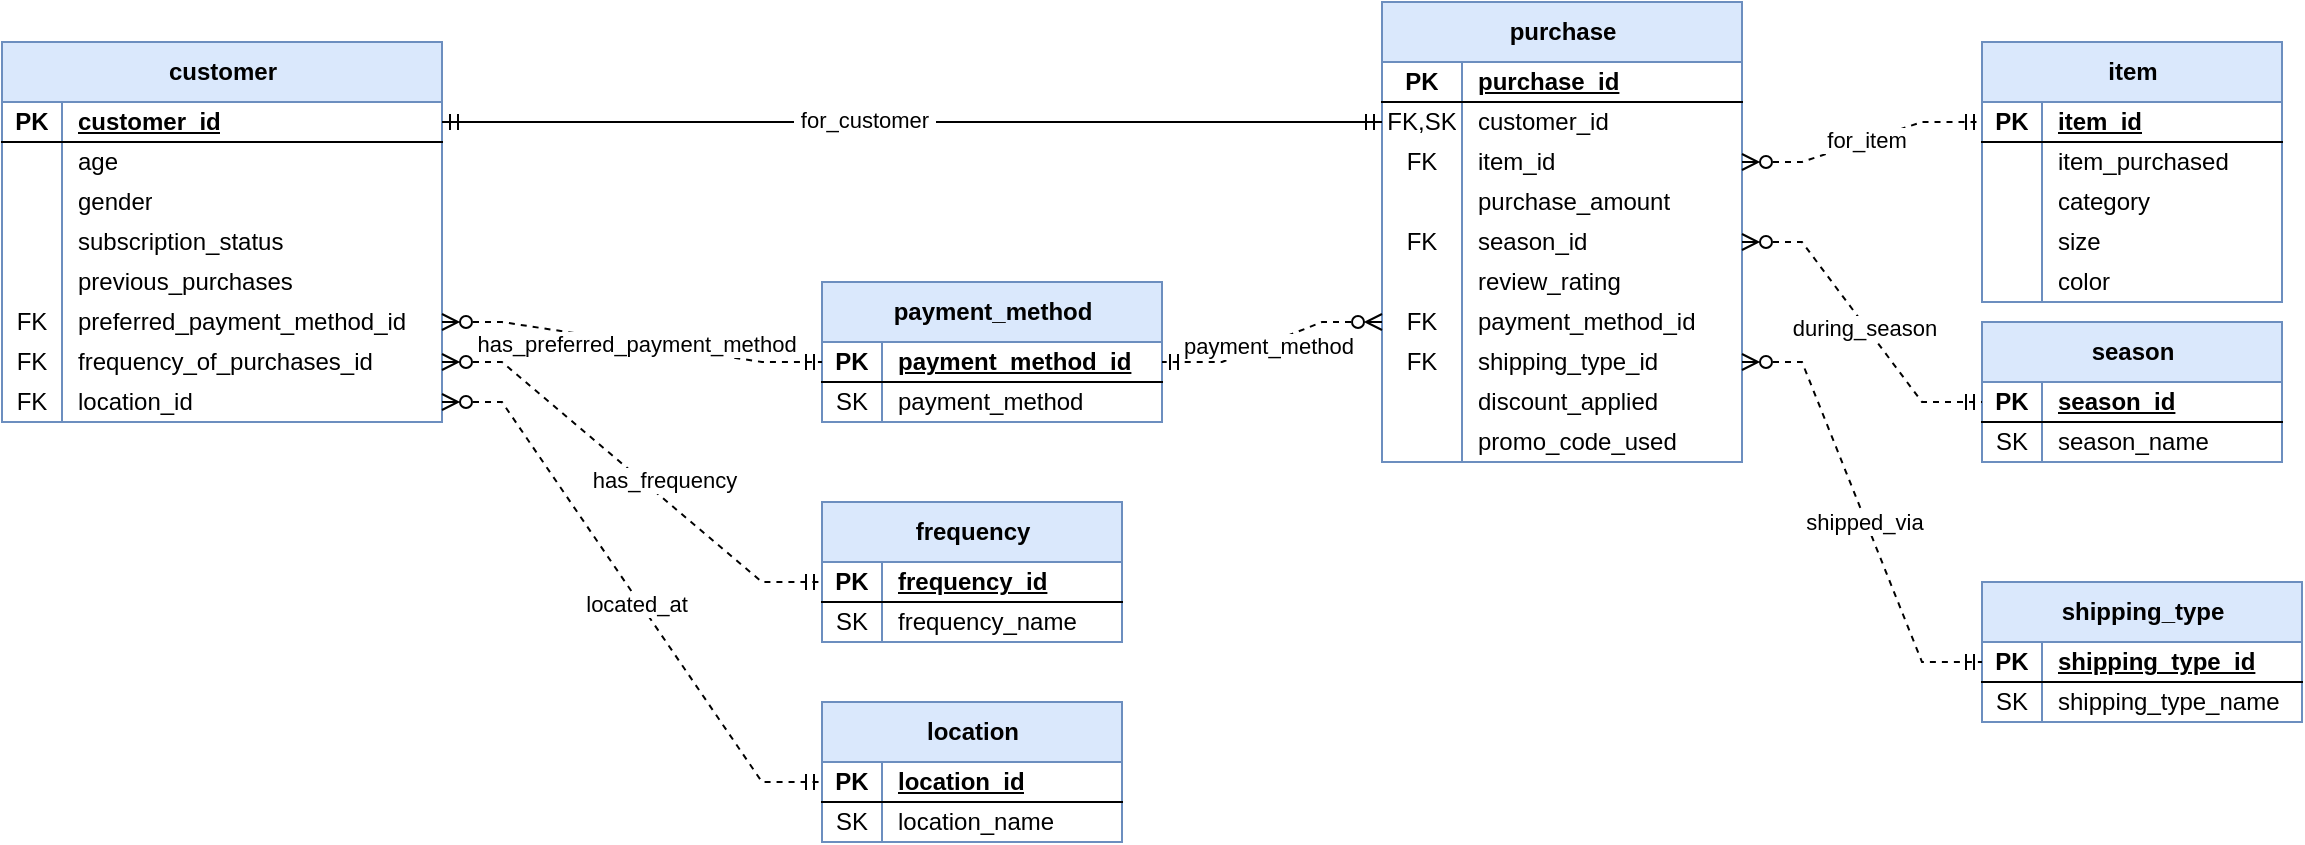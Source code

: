 <mxfile version="26.0.15">
  <diagram name="Page-1" id="XzS-SqejcBmhr-5dS1Rs">
    <mxGraphModel dx="1876" dy="649" grid="1" gridSize="10" guides="1" tooltips="1" connect="1" arrows="1" fold="1" page="1" pageScale="1" pageWidth="850" pageHeight="1100" math="0" shadow="0">
      <root>
        <mxCell id="0" />
        <mxCell id="1" parent="0" />
        <mxCell id="pbfAJSDoTi42zDe_5o8m-1" value="customer" style="shape=table;startSize=30;container=1;collapsible=1;childLayout=tableLayout;fixedRows=1;rowLines=0;fontStyle=1;align=center;resizeLast=1;html=1;fillColor=#dae8fc;strokeColor=#6c8ebf;" vertex="1" parent="1">
          <mxGeometry x="-90" y="60" width="220" height="190" as="geometry" />
        </mxCell>
        <mxCell id="pbfAJSDoTi42zDe_5o8m-2" value="" style="shape=tableRow;horizontal=0;startSize=0;swimlaneHead=0;swimlaneBody=0;fillColor=none;collapsible=0;dropTarget=0;points=[[0,0.5],[1,0.5]];portConstraint=eastwest;top=0;left=0;right=0;bottom=1;" vertex="1" parent="pbfAJSDoTi42zDe_5o8m-1">
          <mxGeometry y="30" width="220" height="20" as="geometry" />
        </mxCell>
        <mxCell id="pbfAJSDoTi42zDe_5o8m-3" value="PK" style="shape=partialRectangle;connectable=0;fillColor=none;top=0;left=0;bottom=0;right=0;fontStyle=1;overflow=hidden;whiteSpace=wrap;html=1;" vertex="1" parent="pbfAJSDoTi42zDe_5o8m-2">
          <mxGeometry width="30" height="20" as="geometry">
            <mxRectangle width="30" height="20" as="alternateBounds" />
          </mxGeometry>
        </mxCell>
        <mxCell id="pbfAJSDoTi42zDe_5o8m-4" value="customer_id" style="shape=partialRectangle;connectable=0;fillColor=none;top=0;left=0;bottom=0;right=0;align=left;spacingLeft=6;fontStyle=5;overflow=hidden;whiteSpace=wrap;html=1;" vertex="1" parent="pbfAJSDoTi42zDe_5o8m-2">
          <mxGeometry x="30" width="190" height="20" as="geometry">
            <mxRectangle width="190" height="20" as="alternateBounds" />
          </mxGeometry>
        </mxCell>
        <mxCell id="pbfAJSDoTi42zDe_5o8m-5" value="" style="shape=tableRow;horizontal=0;startSize=0;swimlaneHead=0;swimlaneBody=0;fillColor=none;collapsible=0;dropTarget=0;points=[[0,0.5],[1,0.5]];portConstraint=eastwest;top=0;left=0;right=0;bottom=0;" vertex="1" parent="pbfAJSDoTi42zDe_5o8m-1">
          <mxGeometry y="50" width="220" height="20" as="geometry" />
        </mxCell>
        <mxCell id="pbfAJSDoTi42zDe_5o8m-6" value="" style="shape=partialRectangle;connectable=0;fillColor=none;top=0;left=0;bottom=0;right=0;editable=1;overflow=hidden;whiteSpace=wrap;html=1;" vertex="1" parent="pbfAJSDoTi42zDe_5o8m-5">
          <mxGeometry width="30" height="20" as="geometry">
            <mxRectangle width="30" height="20" as="alternateBounds" />
          </mxGeometry>
        </mxCell>
        <mxCell id="pbfAJSDoTi42zDe_5o8m-7" value="age" style="shape=partialRectangle;connectable=0;fillColor=none;top=0;left=0;bottom=0;right=0;align=left;spacingLeft=6;overflow=hidden;whiteSpace=wrap;html=1;" vertex="1" parent="pbfAJSDoTi42zDe_5o8m-5">
          <mxGeometry x="30" width="190" height="20" as="geometry">
            <mxRectangle width="190" height="20" as="alternateBounds" />
          </mxGeometry>
        </mxCell>
        <mxCell id="pbfAJSDoTi42zDe_5o8m-8" value="" style="shape=tableRow;horizontal=0;startSize=0;swimlaneHead=0;swimlaneBody=0;fillColor=none;collapsible=0;dropTarget=0;points=[[0,0.5],[1,0.5]];portConstraint=eastwest;top=0;left=0;right=0;bottom=0;" vertex="1" parent="pbfAJSDoTi42zDe_5o8m-1">
          <mxGeometry y="70" width="220" height="20" as="geometry" />
        </mxCell>
        <mxCell id="pbfAJSDoTi42zDe_5o8m-9" value="" style="shape=partialRectangle;connectable=0;fillColor=none;top=0;left=0;bottom=0;right=0;editable=1;overflow=hidden;whiteSpace=wrap;html=1;" vertex="1" parent="pbfAJSDoTi42zDe_5o8m-8">
          <mxGeometry width="30" height="20" as="geometry">
            <mxRectangle width="30" height="20" as="alternateBounds" />
          </mxGeometry>
        </mxCell>
        <mxCell id="pbfAJSDoTi42zDe_5o8m-10" value="gender" style="shape=partialRectangle;connectable=0;fillColor=none;top=0;left=0;bottom=0;right=0;align=left;spacingLeft=6;overflow=hidden;whiteSpace=wrap;html=1;" vertex="1" parent="pbfAJSDoTi42zDe_5o8m-8">
          <mxGeometry x="30" width="190" height="20" as="geometry">
            <mxRectangle width="190" height="20" as="alternateBounds" />
          </mxGeometry>
        </mxCell>
        <mxCell id="pbfAJSDoTi42zDe_5o8m-11" value="" style="shape=tableRow;horizontal=0;startSize=0;swimlaneHead=0;swimlaneBody=0;fillColor=none;collapsible=0;dropTarget=0;points=[[0,0.5],[1,0.5]];portConstraint=eastwest;top=0;left=0;right=0;bottom=0;" vertex="1" parent="pbfAJSDoTi42zDe_5o8m-1">
          <mxGeometry y="90" width="220" height="20" as="geometry" />
        </mxCell>
        <mxCell id="pbfAJSDoTi42zDe_5o8m-12" value="" style="shape=partialRectangle;connectable=0;fillColor=none;top=0;left=0;bottom=0;right=0;editable=1;overflow=hidden;whiteSpace=wrap;html=1;" vertex="1" parent="pbfAJSDoTi42zDe_5o8m-11">
          <mxGeometry width="30" height="20" as="geometry">
            <mxRectangle width="30" height="20" as="alternateBounds" />
          </mxGeometry>
        </mxCell>
        <mxCell id="pbfAJSDoTi42zDe_5o8m-13" value="subscription_status" style="shape=partialRectangle;connectable=0;fillColor=none;top=0;left=0;bottom=0;right=0;align=left;spacingLeft=6;overflow=hidden;whiteSpace=wrap;html=1;" vertex="1" parent="pbfAJSDoTi42zDe_5o8m-11">
          <mxGeometry x="30" width="190" height="20" as="geometry">
            <mxRectangle width="190" height="20" as="alternateBounds" />
          </mxGeometry>
        </mxCell>
        <mxCell id="pbfAJSDoTi42zDe_5o8m-23" style="shape=tableRow;horizontal=0;startSize=0;swimlaneHead=0;swimlaneBody=0;fillColor=none;collapsible=0;dropTarget=0;points=[[0,0.5],[1,0.5]];portConstraint=eastwest;top=0;left=0;right=0;bottom=0;" vertex="1" parent="pbfAJSDoTi42zDe_5o8m-1">
          <mxGeometry y="110" width="220" height="20" as="geometry" />
        </mxCell>
        <mxCell id="pbfAJSDoTi42zDe_5o8m-24" style="shape=partialRectangle;connectable=0;fillColor=none;top=0;left=0;bottom=0;right=0;editable=1;overflow=hidden;whiteSpace=wrap;html=1;" vertex="1" parent="pbfAJSDoTi42zDe_5o8m-23">
          <mxGeometry width="30" height="20" as="geometry">
            <mxRectangle width="30" height="20" as="alternateBounds" />
          </mxGeometry>
        </mxCell>
        <mxCell id="pbfAJSDoTi42zDe_5o8m-25" value="previous_purchases" style="shape=partialRectangle;connectable=0;fillColor=none;top=0;left=0;bottom=0;right=0;align=left;spacingLeft=6;overflow=hidden;whiteSpace=wrap;html=1;" vertex="1" parent="pbfAJSDoTi42zDe_5o8m-23">
          <mxGeometry x="30" width="190" height="20" as="geometry">
            <mxRectangle width="190" height="20" as="alternateBounds" />
          </mxGeometry>
        </mxCell>
        <mxCell id="pbfAJSDoTi42zDe_5o8m-20" style="shape=tableRow;horizontal=0;startSize=0;swimlaneHead=0;swimlaneBody=0;fillColor=none;collapsible=0;dropTarget=0;points=[[0,0.5],[1,0.5]];portConstraint=eastwest;top=0;left=0;right=0;bottom=0;" vertex="1" parent="pbfAJSDoTi42zDe_5o8m-1">
          <mxGeometry y="130" width="220" height="20" as="geometry" />
        </mxCell>
        <mxCell id="pbfAJSDoTi42zDe_5o8m-21" value="FK" style="shape=partialRectangle;connectable=0;fillColor=none;top=0;left=0;bottom=0;right=0;editable=1;overflow=hidden;whiteSpace=wrap;html=1;" vertex="1" parent="pbfAJSDoTi42zDe_5o8m-20">
          <mxGeometry width="30" height="20" as="geometry">
            <mxRectangle width="30" height="20" as="alternateBounds" />
          </mxGeometry>
        </mxCell>
        <mxCell id="pbfAJSDoTi42zDe_5o8m-22" value="preferred_payment_method_id" style="shape=partialRectangle;connectable=0;fillColor=none;top=0;left=0;bottom=0;right=0;align=left;spacingLeft=6;overflow=hidden;whiteSpace=wrap;html=1;" vertex="1" parent="pbfAJSDoTi42zDe_5o8m-20">
          <mxGeometry x="30" width="190" height="20" as="geometry">
            <mxRectangle width="190" height="20" as="alternateBounds" />
          </mxGeometry>
        </mxCell>
        <mxCell id="pbfAJSDoTi42zDe_5o8m-17" style="shape=tableRow;horizontal=0;startSize=0;swimlaneHead=0;swimlaneBody=0;fillColor=none;collapsible=0;dropTarget=0;points=[[0,0.5],[1,0.5]];portConstraint=eastwest;top=0;left=0;right=0;bottom=0;" vertex="1" parent="pbfAJSDoTi42zDe_5o8m-1">
          <mxGeometry y="150" width="220" height="20" as="geometry" />
        </mxCell>
        <mxCell id="pbfAJSDoTi42zDe_5o8m-18" value="FK" style="shape=partialRectangle;connectable=0;fillColor=none;top=0;left=0;bottom=0;right=0;editable=1;overflow=hidden;whiteSpace=wrap;html=1;" vertex="1" parent="pbfAJSDoTi42zDe_5o8m-17">
          <mxGeometry width="30" height="20" as="geometry">
            <mxRectangle width="30" height="20" as="alternateBounds" />
          </mxGeometry>
        </mxCell>
        <mxCell id="pbfAJSDoTi42zDe_5o8m-19" value="frequency_of_purchases_id" style="shape=partialRectangle;connectable=0;fillColor=none;top=0;left=0;bottom=0;right=0;align=left;spacingLeft=6;overflow=hidden;whiteSpace=wrap;html=1;" vertex="1" parent="pbfAJSDoTi42zDe_5o8m-17">
          <mxGeometry x="30" width="190" height="20" as="geometry">
            <mxRectangle width="190" height="20" as="alternateBounds" />
          </mxGeometry>
        </mxCell>
        <mxCell id="pbfAJSDoTi42zDe_5o8m-14" style="shape=tableRow;horizontal=0;startSize=0;swimlaneHead=0;swimlaneBody=0;fillColor=none;collapsible=0;dropTarget=0;points=[[0,0.5],[1,0.5]];portConstraint=eastwest;top=0;left=0;right=0;bottom=0;" vertex="1" parent="pbfAJSDoTi42zDe_5o8m-1">
          <mxGeometry y="170" width="220" height="20" as="geometry" />
        </mxCell>
        <mxCell id="pbfAJSDoTi42zDe_5o8m-15" value="FK" style="shape=partialRectangle;connectable=0;fillColor=none;top=0;left=0;bottom=0;right=0;editable=1;overflow=hidden;whiteSpace=wrap;html=1;" vertex="1" parent="pbfAJSDoTi42zDe_5o8m-14">
          <mxGeometry width="30" height="20" as="geometry">
            <mxRectangle width="30" height="20" as="alternateBounds" />
          </mxGeometry>
        </mxCell>
        <mxCell id="pbfAJSDoTi42zDe_5o8m-16" value="location_id" style="shape=partialRectangle;connectable=0;fillColor=none;top=0;left=0;bottom=0;right=0;align=left;spacingLeft=6;overflow=hidden;whiteSpace=wrap;html=1;" vertex="1" parent="pbfAJSDoTi42zDe_5o8m-14">
          <mxGeometry x="30" width="190" height="20" as="geometry">
            <mxRectangle width="190" height="20" as="alternateBounds" />
          </mxGeometry>
        </mxCell>
        <mxCell id="pbfAJSDoTi42zDe_5o8m-26" value="item" style="shape=table;startSize=30;container=1;collapsible=1;childLayout=tableLayout;fixedRows=1;rowLines=0;fontStyle=1;align=center;resizeLast=1;html=1;fillColor=#dae8fc;strokeColor=#6c8ebf;" vertex="1" parent="1">
          <mxGeometry x="900" y="60" width="150" height="130" as="geometry" />
        </mxCell>
        <mxCell id="pbfAJSDoTi42zDe_5o8m-27" value="" style="shape=tableRow;horizontal=0;startSize=0;swimlaneHead=0;swimlaneBody=0;fillColor=none;collapsible=0;dropTarget=0;points=[[0,0.5],[1,0.5]];portConstraint=eastwest;top=0;left=0;right=0;bottom=1;" vertex="1" parent="pbfAJSDoTi42zDe_5o8m-26">
          <mxGeometry y="30" width="150" height="20" as="geometry" />
        </mxCell>
        <mxCell id="pbfAJSDoTi42zDe_5o8m-28" value="PK" style="shape=partialRectangle;connectable=0;fillColor=none;top=0;left=0;bottom=0;right=0;fontStyle=1;overflow=hidden;whiteSpace=wrap;html=1;" vertex="1" parent="pbfAJSDoTi42zDe_5o8m-27">
          <mxGeometry width="30" height="20" as="geometry">
            <mxRectangle width="30" height="20" as="alternateBounds" />
          </mxGeometry>
        </mxCell>
        <mxCell id="pbfAJSDoTi42zDe_5o8m-29" value="item_id" style="shape=partialRectangle;connectable=0;fillColor=none;top=0;left=0;bottom=0;right=0;align=left;spacingLeft=6;fontStyle=5;overflow=hidden;whiteSpace=wrap;html=1;" vertex="1" parent="pbfAJSDoTi42zDe_5o8m-27">
          <mxGeometry x="30" width="120" height="20" as="geometry">
            <mxRectangle width="120" height="20" as="alternateBounds" />
          </mxGeometry>
        </mxCell>
        <mxCell id="pbfAJSDoTi42zDe_5o8m-30" value="" style="shape=tableRow;horizontal=0;startSize=0;swimlaneHead=0;swimlaneBody=0;fillColor=none;collapsible=0;dropTarget=0;points=[[0,0.5],[1,0.5]];portConstraint=eastwest;top=0;left=0;right=0;bottom=0;" vertex="1" parent="pbfAJSDoTi42zDe_5o8m-26">
          <mxGeometry y="50" width="150" height="20" as="geometry" />
        </mxCell>
        <mxCell id="pbfAJSDoTi42zDe_5o8m-31" value="" style="shape=partialRectangle;connectable=0;fillColor=none;top=0;left=0;bottom=0;right=0;editable=1;overflow=hidden;whiteSpace=wrap;html=1;" vertex="1" parent="pbfAJSDoTi42zDe_5o8m-30">
          <mxGeometry width="30" height="20" as="geometry">
            <mxRectangle width="30" height="20" as="alternateBounds" />
          </mxGeometry>
        </mxCell>
        <mxCell id="pbfAJSDoTi42zDe_5o8m-32" value="item_purchased" style="shape=partialRectangle;connectable=0;fillColor=none;top=0;left=0;bottom=0;right=0;align=left;spacingLeft=6;overflow=hidden;whiteSpace=wrap;html=1;" vertex="1" parent="pbfAJSDoTi42zDe_5o8m-30">
          <mxGeometry x="30" width="120" height="20" as="geometry">
            <mxRectangle width="120" height="20" as="alternateBounds" />
          </mxGeometry>
        </mxCell>
        <mxCell id="pbfAJSDoTi42zDe_5o8m-33" value="" style="shape=tableRow;horizontal=0;startSize=0;swimlaneHead=0;swimlaneBody=0;fillColor=none;collapsible=0;dropTarget=0;points=[[0,0.5],[1,0.5]];portConstraint=eastwest;top=0;left=0;right=0;bottom=0;" vertex="1" parent="pbfAJSDoTi42zDe_5o8m-26">
          <mxGeometry y="70" width="150" height="20" as="geometry" />
        </mxCell>
        <mxCell id="pbfAJSDoTi42zDe_5o8m-34" value="" style="shape=partialRectangle;connectable=0;fillColor=none;top=0;left=0;bottom=0;right=0;editable=1;overflow=hidden;whiteSpace=wrap;html=1;" vertex="1" parent="pbfAJSDoTi42zDe_5o8m-33">
          <mxGeometry width="30" height="20" as="geometry">
            <mxRectangle width="30" height="20" as="alternateBounds" />
          </mxGeometry>
        </mxCell>
        <mxCell id="pbfAJSDoTi42zDe_5o8m-35" value="category" style="shape=partialRectangle;connectable=0;fillColor=none;top=0;left=0;bottom=0;right=0;align=left;spacingLeft=6;overflow=hidden;whiteSpace=wrap;html=1;" vertex="1" parent="pbfAJSDoTi42zDe_5o8m-33">
          <mxGeometry x="30" width="120" height="20" as="geometry">
            <mxRectangle width="120" height="20" as="alternateBounds" />
          </mxGeometry>
        </mxCell>
        <mxCell id="pbfAJSDoTi42zDe_5o8m-36" value="" style="shape=tableRow;horizontal=0;startSize=0;swimlaneHead=0;swimlaneBody=0;fillColor=none;collapsible=0;dropTarget=0;points=[[0,0.5],[1,0.5]];portConstraint=eastwest;top=0;left=0;right=0;bottom=0;" vertex="1" parent="pbfAJSDoTi42zDe_5o8m-26">
          <mxGeometry y="90" width="150" height="20" as="geometry" />
        </mxCell>
        <mxCell id="pbfAJSDoTi42zDe_5o8m-37" value="" style="shape=partialRectangle;connectable=0;fillColor=none;top=0;left=0;bottom=0;right=0;editable=1;overflow=hidden;whiteSpace=wrap;html=1;" vertex="1" parent="pbfAJSDoTi42zDe_5o8m-36">
          <mxGeometry width="30" height="20" as="geometry">
            <mxRectangle width="30" height="20" as="alternateBounds" />
          </mxGeometry>
        </mxCell>
        <mxCell id="pbfAJSDoTi42zDe_5o8m-38" value="size" style="shape=partialRectangle;connectable=0;fillColor=none;top=0;left=0;bottom=0;right=0;align=left;spacingLeft=6;overflow=hidden;whiteSpace=wrap;html=1;" vertex="1" parent="pbfAJSDoTi42zDe_5o8m-36">
          <mxGeometry x="30" width="120" height="20" as="geometry">
            <mxRectangle width="120" height="20" as="alternateBounds" />
          </mxGeometry>
        </mxCell>
        <mxCell id="pbfAJSDoTi42zDe_5o8m-39" style="shape=tableRow;horizontal=0;startSize=0;swimlaneHead=0;swimlaneBody=0;fillColor=none;collapsible=0;dropTarget=0;points=[[0,0.5],[1,0.5]];portConstraint=eastwest;top=0;left=0;right=0;bottom=0;" vertex="1" parent="pbfAJSDoTi42zDe_5o8m-26">
          <mxGeometry y="110" width="150" height="20" as="geometry" />
        </mxCell>
        <mxCell id="pbfAJSDoTi42zDe_5o8m-40" style="shape=partialRectangle;connectable=0;fillColor=none;top=0;left=0;bottom=0;right=0;editable=1;overflow=hidden;whiteSpace=wrap;html=1;" vertex="1" parent="pbfAJSDoTi42zDe_5o8m-39">
          <mxGeometry width="30" height="20" as="geometry">
            <mxRectangle width="30" height="20" as="alternateBounds" />
          </mxGeometry>
        </mxCell>
        <mxCell id="pbfAJSDoTi42zDe_5o8m-41" value="color" style="shape=partialRectangle;connectable=0;fillColor=none;top=0;left=0;bottom=0;right=0;align=left;spacingLeft=6;overflow=hidden;whiteSpace=wrap;html=1;" vertex="1" parent="pbfAJSDoTi42zDe_5o8m-39">
          <mxGeometry x="30" width="120" height="20" as="geometry">
            <mxRectangle width="120" height="20" as="alternateBounds" />
          </mxGeometry>
        </mxCell>
        <mxCell id="pbfAJSDoTi42zDe_5o8m-51" value="purchase" style="shape=table;startSize=30;container=1;collapsible=1;childLayout=tableLayout;fixedRows=1;rowLines=0;fontStyle=1;align=center;resizeLast=1;html=1;fillColor=#dae8fc;strokeColor=#6c8ebf;" vertex="1" parent="1">
          <mxGeometry x="600" y="40" width="180" height="230" as="geometry" />
        </mxCell>
        <mxCell id="pbfAJSDoTi42zDe_5o8m-52" value="" style="shape=tableRow;horizontal=0;startSize=0;swimlaneHead=0;swimlaneBody=0;fillColor=none;collapsible=0;dropTarget=0;points=[[0,0.5],[1,0.5]];portConstraint=eastwest;top=0;left=0;right=0;bottom=1;" vertex="1" parent="pbfAJSDoTi42zDe_5o8m-51">
          <mxGeometry y="30" width="180" height="20" as="geometry" />
        </mxCell>
        <mxCell id="pbfAJSDoTi42zDe_5o8m-53" value="PK" style="shape=partialRectangle;connectable=0;fillColor=none;top=0;left=0;bottom=0;right=0;fontStyle=1;overflow=hidden;whiteSpace=wrap;html=1;" vertex="1" parent="pbfAJSDoTi42zDe_5o8m-52">
          <mxGeometry width="40" height="20" as="geometry">
            <mxRectangle width="40" height="20" as="alternateBounds" />
          </mxGeometry>
        </mxCell>
        <mxCell id="pbfAJSDoTi42zDe_5o8m-54" value="purchase_id" style="shape=partialRectangle;connectable=0;fillColor=none;top=0;left=0;bottom=0;right=0;align=left;spacingLeft=6;fontStyle=5;overflow=hidden;whiteSpace=wrap;html=1;" vertex="1" parent="pbfAJSDoTi42zDe_5o8m-52">
          <mxGeometry x="40" width="140" height="20" as="geometry">
            <mxRectangle width="140" height="20" as="alternateBounds" />
          </mxGeometry>
        </mxCell>
        <mxCell id="pbfAJSDoTi42zDe_5o8m-55" value="" style="shape=tableRow;horizontal=0;startSize=0;swimlaneHead=0;swimlaneBody=0;fillColor=none;collapsible=0;dropTarget=0;points=[[0,0.5],[1,0.5]];portConstraint=eastwest;top=0;left=0;right=0;bottom=0;" vertex="1" parent="pbfAJSDoTi42zDe_5o8m-51">
          <mxGeometry y="50" width="180" height="20" as="geometry" />
        </mxCell>
        <mxCell id="pbfAJSDoTi42zDe_5o8m-56" value="FK,SK" style="shape=partialRectangle;connectable=0;fillColor=none;top=0;left=0;bottom=0;right=0;editable=1;overflow=hidden;whiteSpace=wrap;html=1;" vertex="1" parent="pbfAJSDoTi42zDe_5o8m-55">
          <mxGeometry width="40" height="20" as="geometry">
            <mxRectangle width="40" height="20" as="alternateBounds" />
          </mxGeometry>
        </mxCell>
        <mxCell id="pbfAJSDoTi42zDe_5o8m-57" value="customer_id" style="shape=partialRectangle;connectable=0;fillColor=none;top=0;left=0;bottom=0;right=0;align=left;spacingLeft=6;overflow=hidden;whiteSpace=wrap;html=1;" vertex="1" parent="pbfAJSDoTi42zDe_5o8m-55">
          <mxGeometry x="40" width="140" height="20" as="geometry">
            <mxRectangle width="140" height="20" as="alternateBounds" />
          </mxGeometry>
        </mxCell>
        <mxCell id="pbfAJSDoTi42zDe_5o8m-115" style="shape=tableRow;horizontal=0;startSize=0;swimlaneHead=0;swimlaneBody=0;fillColor=none;collapsible=0;dropTarget=0;points=[[0,0.5],[1,0.5]];portConstraint=eastwest;top=0;left=0;right=0;bottom=0;" vertex="1" parent="pbfAJSDoTi42zDe_5o8m-51">
          <mxGeometry y="70" width="180" height="20" as="geometry" />
        </mxCell>
        <mxCell id="pbfAJSDoTi42zDe_5o8m-116" value="FK" style="shape=partialRectangle;connectable=0;fillColor=none;top=0;left=0;bottom=0;right=0;editable=1;overflow=hidden;whiteSpace=wrap;html=1;" vertex="1" parent="pbfAJSDoTi42zDe_5o8m-115">
          <mxGeometry width="40" height="20" as="geometry">
            <mxRectangle width="40" height="20" as="alternateBounds" />
          </mxGeometry>
        </mxCell>
        <mxCell id="pbfAJSDoTi42zDe_5o8m-117" value="item_id" style="shape=partialRectangle;connectable=0;fillColor=none;top=0;left=0;bottom=0;right=0;align=left;spacingLeft=6;overflow=hidden;whiteSpace=wrap;html=1;" vertex="1" parent="pbfAJSDoTi42zDe_5o8m-115">
          <mxGeometry x="40" width="140" height="20" as="geometry">
            <mxRectangle width="140" height="20" as="alternateBounds" />
          </mxGeometry>
        </mxCell>
        <mxCell id="pbfAJSDoTi42zDe_5o8m-58" value="" style="shape=tableRow;horizontal=0;startSize=0;swimlaneHead=0;swimlaneBody=0;fillColor=none;collapsible=0;dropTarget=0;points=[[0,0.5],[1,0.5]];portConstraint=eastwest;top=0;left=0;right=0;bottom=0;" vertex="1" parent="pbfAJSDoTi42zDe_5o8m-51">
          <mxGeometry y="90" width="180" height="20" as="geometry" />
        </mxCell>
        <mxCell id="pbfAJSDoTi42zDe_5o8m-59" value="" style="shape=partialRectangle;connectable=0;fillColor=none;top=0;left=0;bottom=0;right=0;editable=1;overflow=hidden;whiteSpace=wrap;html=1;" vertex="1" parent="pbfAJSDoTi42zDe_5o8m-58">
          <mxGeometry width="40" height="20" as="geometry">
            <mxRectangle width="40" height="20" as="alternateBounds" />
          </mxGeometry>
        </mxCell>
        <mxCell id="pbfAJSDoTi42zDe_5o8m-60" value="purchase_amount" style="shape=partialRectangle;connectable=0;fillColor=none;top=0;left=0;bottom=0;right=0;align=left;spacingLeft=6;overflow=hidden;whiteSpace=wrap;html=1;" vertex="1" parent="pbfAJSDoTi42zDe_5o8m-58">
          <mxGeometry x="40" width="140" height="20" as="geometry">
            <mxRectangle width="140" height="20" as="alternateBounds" />
          </mxGeometry>
        </mxCell>
        <mxCell id="pbfAJSDoTi42zDe_5o8m-61" value="" style="shape=tableRow;horizontal=0;startSize=0;swimlaneHead=0;swimlaneBody=0;fillColor=none;collapsible=0;dropTarget=0;points=[[0,0.5],[1,0.5]];portConstraint=eastwest;top=0;left=0;right=0;bottom=0;" vertex="1" parent="pbfAJSDoTi42zDe_5o8m-51">
          <mxGeometry y="110" width="180" height="20" as="geometry" />
        </mxCell>
        <mxCell id="pbfAJSDoTi42zDe_5o8m-62" value="FK" style="shape=partialRectangle;connectable=0;fillColor=none;top=0;left=0;bottom=0;right=0;editable=1;overflow=hidden;whiteSpace=wrap;html=1;" vertex="1" parent="pbfAJSDoTi42zDe_5o8m-61">
          <mxGeometry width="40" height="20" as="geometry">
            <mxRectangle width="40" height="20" as="alternateBounds" />
          </mxGeometry>
        </mxCell>
        <mxCell id="pbfAJSDoTi42zDe_5o8m-63" value="season_id" style="shape=partialRectangle;connectable=0;fillColor=none;top=0;left=0;bottom=0;right=0;align=left;spacingLeft=6;overflow=hidden;whiteSpace=wrap;html=1;" vertex="1" parent="pbfAJSDoTi42zDe_5o8m-61">
          <mxGeometry x="40" width="140" height="20" as="geometry">
            <mxRectangle width="140" height="20" as="alternateBounds" />
          </mxGeometry>
        </mxCell>
        <mxCell id="pbfAJSDoTi42zDe_5o8m-64" style="shape=tableRow;horizontal=0;startSize=0;swimlaneHead=0;swimlaneBody=0;fillColor=none;collapsible=0;dropTarget=0;points=[[0,0.5],[1,0.5]];portConstraint=eastwest;top=0;left=0;right=0;bottom=0;" vertex="1" parent="pbfAJSDoTi42zDe_5o8m-51">
          <mxGeometry y="130" width="180" height="20" as="geometry" />
        </mxCell>
        <mxCell id="pbfAJSDoTi42zDe_5o8m-65" style="shape=partialRectangle;connectable=0;fillColor=none;top=0;left=0;bottom=0;right=0;editable=1;overflow=hidden;whiteSpace=wrap;html=1;" vertex="1" parent="pbfAJSDoTi42zDe_5o8m-64">
          <mxGeometry width="40" height="20" as="geometry">
            <mxRectangle width="40" height="20" as="alternateBounds" />
          </mxGeometry>
        </mxCell>
        <mxCell id="pbfAJSDoTi42zDe_5o8m-66" value="review_rating" style="shape=partialRectangle;connectable=0;fillColor=none;top=0;left=0;bottom=0;right=0;align=left;spacingLeft=6;overflow=hidden;whiteSpace=wrap;html=1;" vertex="1" parent="pbfAJSDoTi42zDe_5o8m-64">
          <mxGeometry x="40" width="140" height="20" as="geometry">
            <mxRectangle width="140" height="20" as="alternateBounds" />
          </mxGeometry>
        </mxCell>
        <mxCell id="pbfAJSDoTi42zDe_5o8m-67" style="shape=tableRow;horizontal=0;startSize=0;swimlaneHead=0;swimlaneBody=0;fillColor=none;collapsible=0;dropTarget=0;points=[[0,0.5],[1,0.5]];portConstraint=eastwest;top=0;left=0;right=0;bottom=0;" vertex="1" parent="pbfAJSDoTi42zDe_5o8m-51">
          <mxGeometry y="150" width="180" height="20" as="geometry" />
        </mxCell>
        <mxCell id="pbfAJSDoTi42zDe_5o8m-68" value="FK" style="shape=partialRectangle;connectable=0;fillColor=none;top=0;left=0;bottom=0;right=0;editable=1;overflow=hidden;whiteSpace=wrap;html=1;" vertex="1" parent="pbfAJSDoTi42zDe_5o8m-67">
          <mxGeometry width="40" height="20" as="geometry">
            <mxRectangle width="40" height="20" as="alternateBounds" />
          </mxGeometry>
        </mxCell>
        <mxCell id="pbfAJSDoTi42zDe_5o8m-69" value="payment_method_id" style="shape=partialRectangle;connectable=0;fillColor=none;top=0;left=0;bottom=0;right=0;align=left;spacingLeft=6;overflow=hidden;whiteSpace=wrap;html=1;" vertex="1" parent="pbfAJSDoTi42zDe_5o8m-67">
          <mxGeometry x="40" width="140" height="20" as="geometry">
            <mxRectangle width="140" height="20" as="alternateBounds" />
          </mxGeometry>
        </mxCell>
        <mxCell id="pbfAJSDoTi42zDe_5o8m-70" style="shape=tableRow;horizontal=0;startSize=0;swimlaneHead=0;swimlaneBody=0;fillColor=none;collapsible=0;dropTarget=0;points=[[0,0.5],[1,0.5]];portConstraint=eastwest;top=0;left=0;right=0;bottom=0;" vertex="1" parent="pbfAJSDoTi42zDe_5o8m-51">
          <mxGeometry y="170" width="180" height="20" as="geometry" />
        </mxCell>
        <mxCell id="pbfAJSDoTi42zDe_5o8m-71" value="FK" style="shape=partialRectangle;connectable=0;fillColor=none;top=0;left=0;bottom=0;right=0;editable=1;overflow=hidden;whiteSpace=wrap;html=1;" vertex="1" parent="pbfAJSDoTi42zDe_5o8m-70">
          <mxGeometry width="40" height="20" as="geometry">
            <mxRectangle width="40" height="20" as="alternateBounds" />
          </mxGeometry>
        </mxCell>
        <mxCell id="pbfAJSDoTi42zDe_5o8m-72" value="shipping_type_id" style="shape=partialRectangle;connectable=0;fillColor=none;top=0;left=0;bottom=0;right=0;align=left;spacingLeft=6;overflow=hidden;whiteSpace=wrap;html=1;" vertex="1" parent="pbfAJSDoTi42zDe_5o8m-70">
          <mxGeometry x="40" width="140" height="20" as="geometry">
            <mxRectangle width="140" height="20" as="alternateBounds" />
          </mxGeometry>
        </mxCell>
        <mxCell id="pbfAJSDoTi42zDe_5o8m-73" style="shape=tableRow;horizontal=0;startSize=0;swimlaneHead=0;swimlaneBody=0;fillColor=none;collapsible=0;dropTarget=0;points=[[0,0.5],[1,0.5]];portConstraint=eastwest;top=0;left=0;right=0;bottom=0;" vertex="1" parent="pbfAJSDoTi42zDe_5o8m-51">
          <mxGeometry y="190" width="180" height="20" as="geometry" />
        </mxCell>
        <mxCell id="pbfAJSDoTi42zDe_5o8m-74" style="shape=partialRectangle;connectable=0;fillColor=none;top=0;left=0;bottom=0;right=0;editable=1;overflow=hidden;whiteSpace=wrap;html=1;" vertex="1" parent="pbfAJSDoTi42zDe_5o8m-73">
          <mxGeometry width="40" height="20" as="geometry">
            <mxRectangle width="40" height="20" as="alternateBounds" />
          </mxGeometry>
        </mxCell>
        <mxCell id="pbfAJSDoTi42zDe_5o8m-75" value="discount_applied" style="shape=partialRectangle;connectable=0;fillColor=none;top=0;left=0;bottom=0;right=0;align=left;spacingLeft=6;overflow=hidden;whiteSpace=wrap;html=1;" vertex="1" parent="pbfAJSDoTi42zDe_5o8m-73">
          <mxGeometry x="40" width="140" height="20" as="geometry">
            <mxRectangle width="140" height="20" as="alternateBounds" />
          </mxGeometry>
        </mxCell>
        <mxCell id="pbfAJSDoTi42zDe_5o8m-76" style="shape=tableRow;horizontal=0;startSize=0;swimlaneHead=0;swimlaneBody=0;fillColor=none;collapsible=0;dropTarget=0;points=[[0,0.5],[1,0.5]];portConstraint=eastwest;top=0;left=0;right=0;bottom=0;" vertex="1" parent="pbfAJSDoTi42zDe_5o8m-51">
          <mxGeometry y="210" width="180" height="20" as="geometry" />
        </mxCell>
        <mxCell id="pbfAJSDoTi42zDe_5o8m-77" style="shape=partialRectangle;connectable=0;fillColor=none;top=0;left=0;bottom=0;right=0;editable=1;overflow=hidden;whiteSpace=wrap;html=1;" vertex="1" parent="pbfAJSDoTi42zDe_5o8m-76">
          <mxGeometry width="40" height="20" as="geometry">
            <mxRectangle width="40" height="20" as="alternateBounds" />
          </mxGeometry>
        </mxCell>
        <mxCell id="pbfAJSDoTi42zDe_5o8m-78" value="promo_code_used" style="shape=partialRectangle;connectable=0;fillColor=none;top=0;left=0;bottom=0;right=0;align=left;spacingLeft=6;overflow=hidden;whiteSpace=wrap;html=1;" vertex="1" parent="pbfAJSDoTi42zDe_5o8m-76">
          <mxGeometry x="40" width="140" height="20" as="geometry">
            <mxRectangle width="140" height="20" as="alternateBounds" />
          </mxGeometry>
        </mxCell>
        <mxCell id="pbfAJSDoTi42zDe_5o8m-79" value="" style="edgeStyle=entityRelationEdgeStyle;fontSize=12;html=1;endArrow=ERmandOne;startArrow=ERmandOne;rounded=0;exitX=1;exitY=0.5;exitDx=0;exitDy=0;" edge="1" parent="1" source="pbfAJSDoTi42zDe_5o8m-2" target="pbfAJSDoTi42zDe_5o8m-55">
          <mxGeometry width="100" height="100" relative="1" as="geometry">
            <mxPoint x="250" y="250" as="sourcePoint" />
            <mxPoint x="350" y="150" as="targetPoint" />
          </mxGeometry>
        </mxCell>
        <mxCell id="pbfAJSDoTi42zDe_5o8m-81" value="&amp;nbsp;for_customer&amp;nbsp;" style="edgeLabel;html=1;align=center;verticalAlign=middle;resizable=0;points=[];spacingLeft=0;spacingRight=1;" vertex="1" connectable="0" parent="pbfAJSDoTi42zDe_5o8m-79">
          <mxGeometry x="-0.1" y="1" relative="1" as="geometry">
            <mxPoint as="offset" />
          </mxGeometry>
        </mxCell>
        <mxCell id="pbfAJSDoTi42zDe_5o8m-80" value="" style="edgeStyle=entityRelationEdgeStyle;fontSize=12;html=1;endArrow=ERmandOne;startArrow=ERzeroToMany;rounded=0;entryX=0;entryY=0.5;entryDx=0;entryDy=0;startFill=0;dashed=1;exitX=1;exitY=0.5;exitDx=0;exitDy=0;" edge="1" parent="1" source="pbfAJSDoTi42zDe_5o8m-115" target="pbfAJSDoTi42zDe_5o8m-27">
          <mxGeometry width="100" height="100" relative="1" as="geometry">
            <mxPoint x="805" y="120" as="sourcePoint" />
            <mxPoint x="670" y="250" as="targetPoint" />
          </mxGeometry>
        </mxCell>
        <mxCell id="pbfAJSDoTi42zDe_5o8m-82" value="&amp;nbsp;for_item&amp;nbsp;" style="edgeLabel;html=1;align=center;verticalAlign=middle;resizable=0;points=[];" vertex="1" connectable="0" parent="pbfAJSDoTi42zDe_5o8m-80">
          <mxGeometry x="0.041" y="1" relative="1" as="geometry">
            <mxPoint as="offset" />
          </mxGeometry>
        </mxCell>
        <mxCell id="pbfAJSDoTi42zDe_5o8m-84" value="payment_method" style="shape=table;startSize=30;container=1;collapsible=1;childLayout=tableLayout;fixedRows=1;rowLines=0;fontStyle=1;align=center;resizeLast=1;html=1;fillColor=#dae8fc;strokeColor=#6c8ebf;" vertex="1" parent="1">
          <mxGeometry x="320" y="180" width="170" height="70" as="geometry" />
        </mxCell>
        <mxCell id="pbfAJSDoTi42zDe_5o8m-85" value="" style="shape=tableRow;horizontal=0;startSize=0;swimlaneHead=0;swimlaneBody=0;fillColor=none;collapsible=0;dropTarget=0;points=[[0,0.5],[1,0.5]];portConstraint=eastwest;top=0;left=0;right=0;bottom=1;" vertex="1" parent="pbfAJSDoTi42zDe_5o8m-84">
          <mxGeometry y="30" width="170" height="20" as="geometry" />
        </mxCell>
        <mxCell id="pbfAJSDoTi42zDe_5o8m-86" value="PK" style="shape=partialRectangle;connectable=0;fillColor=none;top=0;left=0;bottom=0;right=0;fontStyle=1;overflow=hidden;whiteSpace=wrap;html=1;" vertex="1" parent="pbfAJSDoTi42zDe_5o8m-85">
          <mxGeometry width="30" height="20" as="geometry">
            <mxRectangle width="30" height="20" as="alternateBounds" />
          </mxGeometry>
        </mxCell>
        <mxCell id="pbfAJSDoTi42zDe_5o8m-87" value="payment_method_id" style="shape=partialRectangle;connectable=0;fillColor=none;top=0;left=0;bottom=0;right=0;align=left;spacingLeft=6;fontStyle=5;overflow=hidden;whiteSpace=wrap;html=1;" vertex="1" parent="pbfAJSDoTi42zDe_5o8m-85">
          <mxGeometry x="30" width="140" height="20" as="geometry">
            <mxRectangle width="140" height="20" as="alternateBounds" />
          </mxGeometry>
        </mxCell>
        <mxCell id="pbfAJSDoTi42zDe_5o8m-88" value="" style="shape=tableRow;horizontal=0;startSize=0;swimlaneHead=0;swimlaneBody=0;fillColor=none;collapsible=0;dropTarget=0;points=[[0,0.5],[1,0.5]];portConstraint=eastwest;top=0;left=0;right=0;bottom=0;" vertex="1" parent="pbfAJSDoTi42zDe_5o8m-84">
          <mxGeometry y="50" width="170" height="20" as="geometry" />
        </mxCell>
        <mxCell id="pbfAJSDoTi42zDe_5o8m-89" value="SK" style="shape=partialRectangle;connectable=0;fillColor=none;top=0;left=0;bottom=0;right=0;editable=1;overflow=hidden;whiteSpace=wrap;html=1;" vertex="1" parent="pbfAJSDoTi42zDe_5o8m-88">
          <mxGeometry width="30" height="20" as="geometry">
            <mxRectangle width="30" height="20" as="alternateBounds" />
          </mxGeometry>
        </mxCell>
        <mxCell id="pbfAJSDoTi42zDe_5o8m-90" value="payment_method" style="shape=partialRectangle;connectable=0;fillColor=none;top=0;left=0;bottom=0;right=0;align=left;spacingLeft=6;overflow=hidden;whiteSpace=wrap;html=1;" vertex="1" parent="pbfAJSDoTi42zDe_5o8m-88">
          <mxGeometry x="30" width="140" height="20" as="geometry">
            <mxRectangle width="140" height="20" as="alternateBounds" />
          </mxGeometry>
        </mxCell>
        <mxCell id="pbfAJSDoTi42zDe_5o8m-100" value="" style="edgeStyle=entityRelationEdgeStyle;fontSize=12;html=1;endArrow=ERmandOne;startArrow=ERzeroToMany;rounded=0;exitX=0;exitY=0.5;exitDx=0;exitDy=0;startFill=0;dashed=1;" edge="1" parent="1" source="pbfAJSDoTi42zDe_5o8m-67" target="pbfAJSDoTi42zDe_5o8m-85">
          <mxGeometry width="100" height="100" relative="1" as="geometry">
            <mxPoint x="550" y="240" as="sourcePoint" />
            <mxPoint x="690" y="220" as="targetPoint" />
          </mxGeometry>
        </mxCell>
        <mxCell id="pbfAJSDoTi42zDe_5o8m-101" value="payment_method" style="edgeLabel;html=1;align=center;verticalAlign=middle;resizable=0;points=[];" vertex="1" connectable="0" parent="pbfAJSDoTi42zDe_5o8m-100">
          <mxGeometry x="0.041" y="1" relative="1" as="geometry">
            <mxPoint as="offset" />
          </mxGeometry>
        </mxCell>
        <mxCell id="pbfAJSDoTi42zDe_5o8m-102" value="" style="edgeStyle=entityRelationEdgeStyle;fontSize=12;html=1;endArrow=ERmandOne;startArrow=ERzeroToMany;rounded=0;exitX=1;exitY=0.5;exitDx=0;exitDy=0;startFill=0;dashed=1;" edge="1" parent="1" source="pbfAJSDoTi42zDe_5o8m-20" target="pbfAJSDoTi42zDe_5o8m-85">
          <mxGeometry width="100" height="100" relative="1" as="geometry">
            <mxPoint x="550" y="210" as="sourcePoint" />
            <mxPoint x="680" y="350" as="targetPoint" />
            <Array as="points">
              <mxPoint x="340" y="340" />
              <mxPoint x="330" y="340" />
              <mxPoint x="310" y="360" />
            </Array>
          </mxGeometry>
        </mxCell>
        <mxCell id="pbfAJSDoTi42zDe_5o8m-103" value="has_preferred_payment_method" style="edgeLabel;html=1;align=center;verticalAlign=middle;resizable=0;points=[];" vertex="1" connectable="0" parent="pbfAJSDoTi42zDe_5o8m-102">
          <mxGeometry x="0.041" y="1" relative="1" as="geometry">
            <mxPoint x="-2" y="1" as="offset" />
          </mxGeometry>
        </mxCell>
        <mxCell id="pbfAJSDoTi42zDe_5o8m-106" value="location" style="shape=table;startSize=30;container=1;collapsible=1;childLayout=tableLayout;fixedRows=1;rowLines=0;fontStyle=1;align=center;resizeLast=1;html=1;fillColor=#dae8fc;strokeColor=#6c8ebf;" vertex="1" parent="1">
          <mxGeometry x="320" y="390" width="150" height="70" as="geometry" />
        </mxCell>
        <mxCell id="pbfAJSDoTi42zDe_5o8m-107" value="" style="shape=tableRow;horizontal=0;startSize=0;swimlaneHead=0;swimlaneBody=0;fillColor=none;collapsible=0;dropTarget=0;points=[[0,0.5],[1,0.5]];portConstraint=eastwest;top=0;left=0;right=0;bottom=1;" vertex="1" parent="pbfAJSDoTi42zDe_5o8m-106">
          <mxGeometry y="30" width="150" height="20" as="geometry" />
        </mxCell>
        <mxCell id="pbfAJSDoTi42zDe_5o8m-108" value="PK" style="shape=partialRectangle;connectable=0;fillColor=none;top=0;left=0;bottom=0;right=0;fontStyle=1;overflow=hidden;whiteSpace=wrap;html=1;" vertex="1" parent="pbfAJSDoTi42zDe_5o8m-107">
          <mxGeometry width="30" height="20" as="geometry">
            <mxRectangle width="30" height="20" as="alternateBounds" />
          </mxGeometry>
        </mxCell>
        <mxCell id="pbfAJSDoTi42zDe_5o8m-109" value="location_id" style="shape=partialRectangle;connectable=0;fillColor=none;top=0;left=0;bottom=0;right=0;align=left;spacingLeft=6;fontStyle=5;overflow=hidden;whiteSpace=wrap;html=1;" vertex="1" parent="pbfAJSDoTi42zDe_5o8m-107">
          <mxGeometry x="30" width="120" height="20" as="geometry">
            <mxRectangle width="120" height="20" as="alternateBounds" />
          </mxGeometry>
        </mxCell>
        <mxCell id="pbfAJSDoTi42zDe_5o8m-110" value="" style="shape=tableRow;horizontal=0;startSize=0;swimlaneHead=0;swimlaneBody=0;fillColor=none;collapsible=0;dropTarget=0;points=[[0,0.5],[1,0.5]];portConstraint=eastwest;top=0;left=0;right=0;bottom=0;" vertex="1" parent="pbfAJSDoTi42zDe_5o8m-106">
          <mxGeometry y="50" width="150" height="20" as="geometry" />
        </mxCell>
        <mxCell id="pbfAJSDoTi42zDe_5o8m-111" value="SK" style="shape=partialRectangle;connectable=0;fillColor=none;top=0;left=0;bottom=0;right=0;editable=1;overflow=hidden;whiteSpace=wrap;html=1;" vertex="1" parent="pbfAJSDoTi42zDe_5o8m-110">
          <mxGeometry width="30" height="20" as="geometry">
            <mxRectangle width="30" height="20" as="alternateBounds" />
          </mxGeometry>
        </mxCell>
        <mxCell id="pbfAJSDoTi42zDe_5o8m-112" value="location_name" style="shape=partialRectangle;connectable=0;fillColor=none;top=0;left=0;bottom=0;right=0;align=left;spacingLeft=6;overflow=hidden;whiteSpace=wrap;html=1;" vertex="1" parent="pbfAJSDoTi42zDe_5o8m-110">
          <mxGeometry x="30" width="120" height="20" as="geometry">
            <mxRectangle width="120" height="20" as="alternateBounds" />
          </mxGeometry>
        </mxCell>
        <mxCell id="pbfAJSDoTi42zDe_5o8m-113" value="" style="edgeStyle=entityRelationEdgeStyle;fontSize=12;html=1;endArrow=ERmandOne;startArrow=ERzeroToMany;rounded=0;exitX=1;exitY=0.5;exitDx=0;exitDy=0;startFill=0;dashed=1;entryX=0;entryY=0.5;entryDx=0;entryDy=0;" edge="1" parent="1" source="pbfAJSDoTi42zDe_5o8m-14" target="pbfAJSDoTi42zDe_5o8m-107">
          <mxGeometry width="100" height="100" relative="1" as="geometry">
            <mxPoint x="-50" y="280" as="sourcePoint" />
            <mxPoint x="40" y="410" as="targetPoint" />
            <Array as="points">
              <mxPoint x="110" y="400" />
              <mxPoint x="100" y="400" />
              <mxPoint x="80" y="420" />
            </Array>
          </mxGeometry>
        </mxCell>
        <mxCell id="pbfAJSDoTi42zDe_5o8m-114" value="located_at" style="edgeLabel;html=1;align=center;verticalAlign=middle;resizable=0;points=[];" vertex="1" connectable="0" parent="pbfAJSDoTi42zDe_5o8m-113">
          <mxGeometry x="0.041" y="1" relative="1" as="geometry">
            <mxPoint x="-2" y="1" as="offset" />
          </mxGeometry>
        </mxCell>
        <mxCell id="pbfAJSDoTi42zDe_5o8m-118" value="season" style="shape=table;startSize=30;container=1;collapsible=1;childLayout=tableLayout;fixedRows=1;rowLines=0;fontStyle=1;align=center;resizeLast=1;html=1;fillColor=#dae8fc;strokeColor=#6c8ebf;" vertex="1" parent="1">
          <mxGeometry x="900" y="200" width="150" height="70" as="geometry" />
        </mxCell>
        <mxCell id="pbfAJSDoTi42zDe_5o8m-119" value="" style="shape=tableRow;horizontal=0;startSize=0;swimlaneHead=0;swimlaneBody=0;fillColor=none;collapsible=0;dropTarget=0;points=[[0,0.5],[1,0.5]];portConstraint=eastwest;top=0;left=0;right=0;bottom=1;" vertex="1" parent="pbfAJSDoTi42zDe_5o8m-118">
          <mxGeometry y="30" width="150" height="20" as="geometry" />
        </mxCell>
        <mxCell id="pbfAJSDoTi42zDe_5o8m-120" value="PK" style="shape=partialRectangle;connectable=0;fillColor=none;top=0;left=0;bottom=0;right=0;fontStyle=1;overflow=hidden;whiteSpace=wrap;html=1;" vertex="1" parent="pbfAJSDoTi42zDe_5o8m-119">
          <mxGeometry width="30" height="20" as="geometry">
            <mxRectangle width="30" height="20" as="alternateBounds" />
          </mxGeometry>
        </mxCell>
        <mxCell id="pbfAJSDoTi42zDe_5o8m-121" value="season_id" style="shape=partialRectangle;connectable=0;fillColor=none;top=0;left=0;bottom=0;right=0;align=left;spacingLeft=6;fontStyle=5;overflow=hidden;whiteSpace=wrap;html=1;" vertex="1" parent="pbfAJSDoTi42zDe_5o8m-119">
          <mxGeometry x="30" width="120" height="20" as="geometry">
            <mxRectangle width="120" height="20" as="alternateBounds" />
          </mxGeometry>
        </mxCell>
        <mxCell id="pbfAJSDoTi42zDe_5o8m-122" value="" style="shape=tableRow;horizontal=0;startSize=0;swimlaneHead=0;swimlaneBody=0;fillColor=none;collapsible=0;dropTarget=0;points=[[0,0.5],[1,0.5]];portConstraint=eastwest;top=0;left=0;right=0;bottom=0;" vertex="1" parent="pbfAJSDoTi42zDe_5o8m-118">
          <mxGeometry y="50" width="150" height="20" as="geometry" />
        </mxCell>
        <mxCell id="pbfAJSDoTi42zDe_5o8m-123" value="SK" style="shape=partialRectangle;connectable=0;fillColor=none;top=0;left=0;bottom=0;right=0;editable=1;overflow=hidden;whiteSpace=wrap;html=1;" vertex="1" parent="pbfAJSDoTi42zDe_5o8m-122">
          <mxGeometry width="30" height="20" as="geometry">
            <mxRectangle width="30" height="20" as="alternateBounds" />
          </mxGeometry>
        </mxCell>
        <mxCell id="pbfAJSDoTi42zDe_5o8m-124" value="season_name" style="shape=partialRectangle;connectable=0;fillColor=none;top=0;left=0;bottom=0;right=0;align=left;spacingLeft=6;overflow=hidden;whiteSpace=wrap;html=1;" vertex="1" parent="pbfAJSDoTi42zDe_5o8m-122">
          <mxGeometry x="30" width="120" height="20" as="geometry">
            <mxRectangle width="120" height="20" as="alternateBounds" />
          </mxGeometry>
        </mxCell>
        <mxCell id="pbfAJSDoTi42zDe_5o8m-125" value="shipping_type" style="shape=table;startSize=30;container=1;collapsible=1;childLayout=tableLayout;fixedRows=1;rowLines=0;fontStyle=1;align=center;resizeLast=1;html=1;fillColor=#dae8fc;strokeColor=#6c8ebf;" vertex="1" parent="1">
          <mxGeometry x="900" y="330" width="160" height="70" as="geometry" />
        </mxCell>
        <mxCell id="pbfAJSDoTi42zDe_5o8m-126" value="" style="shape=tableRow;horizontal=0;startSize=0;swimlaneHead=0;swimlaneBody=0;fillColor=none;collapsible=0;dropTarget=0;points=[[0,0.5],[1,0.5]];portConstraint=eastwest;top=0;left=0;right=0;bottom=1;" vertex="1" parent="pbfAJSDoTi42zDe_5o8m-125">
          <mxGeometry y="30" width="160" height="20" as="geometry" />
        </mxCell>
        <mxCell id="pbfAJSDoTi42zDe_5o8m-127" value="PK" style="shape=partialRectangle;connectable=0;fillColor=none;top=0;left=0;bottom=0;right=0;fontStyle=1;overflow=hidden;whiteSpace=wrap;html=1;" vertex="1" parent="pbfAJSDoTi42zDe_5o8m-126">
          <mxGeometry width="30" height="20" as="geometry">
            <mxRectangle width="30" height="20" as="alternateBounds" />
          </mxGeometry>
        </mxCell>
        <mxCell id="pbfAJSDoTi42zDe_5o8m-128" value="shipping_type_id" style="shape=partialRectangle;connectable=0;fillColor=none;top=0;left=0;bottom=0;right=0;align=left;spacingLeft=6;fontStyle=5;overflow=hidden;whiteSpace=wrap;html=1;" vertex="1" parent="pbfAJSDoTi42zDe_5o8m-126">
          <mxGeometry x="30" width="130" height="20" as="geometry">
            <mxRectangle width="130" height="20" as="alternateBounds" />
          </mxGeometry>
        </mxCell>
        <mxCell id="pbfAJSDoTi42zDe_5o8m-129" value="" style="shape=tableRow;horizontal=0;startSize=0;swimlaneHead=0;swimlaneBody=0;fillColor=none;collapsible=0;dropTarget=0;points=[[0,0.5],[1,0.5]];portConstraint=eastwest;top=0;left=0;right=0;bottom=0;" vertex="1" parent="pbfAJSDoTi42zDe_5o8m-125">
          <mxGeometry y="50" width="160" height="20" as="geometry" />
        </mxCell>
        <mxCell id="pbfAJSDoTi42zDe_5o8m-130" value="SK" style="shape=partialRectangle;connectable=0;fillColor=none;top=0;left=0;bottom=0;right=0;editable=1;overflow=hidden;whiteSpace=wrap;html=1;" vertex="1" parent="pbfAJSDoTi42zDe_5o8m-129">
          <mxGeometry width="30" height="20" as="geometry">
            <mxRectangle width="30" height="20" as="alternateBounds" />
          </mxGeometry>
        </mxCell>
        <mxCell id="pbfAJSDoTi42zDe_5o8m-131" value="shipping_type_name" style="shape=partialRectangle;connectable=0;fillColor=none;top=0;left=0;bottom=0;right=0;align=left;spacingLeft=6;overflow=hidden;whiteSpace=wrap;html=1;" vertex="1" parent="pbfAJSDoTi42zDe_5o8m-129">
          <mxGeometry x="30" width="130" height="20" as="geometry">
            <mxRectangle width="130" height="20" as="alternateBounds" />
          </mxGeometry>
        </mxCell>
        <mxCell id="pbfAJSDoTi42zDe_5o8m-132" value="" style="edgeStyle=entityRelationEdgeStyle;fontSize=12;html=1;endArrow=ERmandOne;startArrow=ERzeroToMany;rounded=0;startFill=0;dashed=1;" edge="1" parent="1" source="pbfAJSDoTi42zDe_5o8m-61" target="pbfAJSDoTi42zDe_5o8m-119">
          <mxGeometry width="100" height="100" relative="1" as="geometry">
            <mxPoint x="720" y="305" as="sourcePoint" />
            <mxPoint x="910" y="445" as="targetPoint" />
            <Array as="points">
              <mxPoint x="700" y="465" />
              <mxPoint x="690" y="465" />
              <mxPoint x="670" y="485" />
            </Array>
          </mxGeometry>
        </mxCell>
        <mxCell id="pbfAJSDoTi42zDe_5o8m-133" value="during_season" style="edgeLabel;html=1;align=center;verticalAlign=middle;resizable=0;points=[];" vertex="1" connectable="0" parent="pbfAJSDoTi42zDe_5o8m-132">
          <mxGeometry x="0.041" y="1" relative="1" as="geometry">
            <mxPoint x="-2" y="1" as="offset" />
          </mxGeometry>
        </mxCell>
        <mxCell id="pbfAJSDoTi42zDe_5o8m-134" value="" style="edgeStyle=entityRelationEdgeStyle;fontSize=12;html=1;endArrow=ERmandOne;startArrow=ERzeroToMany;rounded=0;startFill=0;dashed=1;" edge="1" parent="1" source="pbfAJSDoTi42zDe_5o8m-70" target="pbfAJSDoTi42zDe_5o8m-126">
          <mxGeometry width="100" height="100" relative="1" as="geometry">
            <mxPoint x="780" y="290" as="sourcePoint" />
            <mxPoint x="880" y="390" as="targetPoint" />
            <Array as="points">
              <mxPoint x="700" y="595" />
              <mxPoint x="690" y="595" />
              <mxPoint x="670" y="615" />
            </Array>
          </mxGeometry>
        </mxCell>
        <mxCell id="pbfAJSDoTi42zDe_5o8m-135" value="shipped_via" style="edgeLabel;html=1;align=center;verticalAlign=middle;resizable=0;points=[];" vertex="1" connectable="0" parent="pbfAJSDoTi42zDe_5o8m-134">
          <mxGeometry x="0.041" y="1" relative="1" as="geometry">
            <mxPoint x="-2" y="1" as="offset" />
          </mxGeometry>
        </mxCell>
        <mxCell id="pbfAJSDoTi42zDe_5o8m-136" value="frequency" style="shape=table;startSize=30;container=1;collapsible=1;childLayout=tableLayout;fixedRows=1;rowLines=0;fontStyle=1;align=center;resizeLast=1;html=1;fillColor=#dae8fc;strokeColor=#6c8ebf;" vertex="1" parent="1">
          <mxGeometry x="320" y="290" width="150" height="70" as="geometry" />
        </mxCell>
        <mxCell id="pbfAJSDoTi42zDe_5o8m-137" value="" style="shape=tableRow;horizontal=0;startSize=0;swimlaneHead=0;swimlaneBody=0;fillColor=none;collapsible=0;dropTarget=0;points=[[0,0.5],[1,0.5]];portConstraint=eastwest;top=0;left=0;right=0;bottom=1;" vertex="1" parent="pbfAJSDoTi42zDe_5o8m-136">
          <mxGeometry y="30" width="150" height="20" as="geometry" />
        </mxCell>
        <mxCell id="pbfAJSDoTi42zDe_5o8m-138" value="PK" style="shape=partialRectangle;connectable=0;fillColor=none;top=0;left=0;bottom=0;right=0;fontStyle=1;overflow=hidden;whiteSpace=wrap;html=1;" vertex="1" parent="pbfAJSDoTi42zDe_5o8m-137">
          <mxGeometry width="30" height="20" as="geometry">
            <mxRectangle width="30" height="20" as="alternateBounds" />
          </mxGeometry>
        </mxCell>
        <mxCell id="pbfAJSDoTi42zDe_5o8m-139" value="frequency_id" style="shape=partialRectangle;connectable=0;fillColor=none;top=0;left=0;bottom=0;right=0;align=left;spacingLeft=6;fontStyle=5;overflow=hidden;whiteSpace=wrap;html=1;" vertex="1" parent="pbfAJSDoTi42zDe_5o8m-137">
          <mxGeometry x="30" width="120" height="20" as="geometry">
            <mxRectangle width="120" height="20" as="alternateBounds" />
          </mxGeometry>
        </mxCell>
        <mxCell id="pbfAJSDoTi42zDe_5o8m-140" value="" style="shape=tableRow;horizontal=0;startSize=0;swimlaneHead=0;swimlaneBody=0;fillColor=none;collapsible=0;dropTarget=0;points=[[0,0.5],[1,0.5]];portConstraint=eastwest;top=0;left=0;right=0;bottom=0;" vertex="1" parent="pbfAJSDoTi42zDe_5o8m-136">
          <mxGeometry y="50" width="150" height="20" as="geometry" />
        </mxCell>
        <mxCell id="pbfAJSDoTi42zDe_5o8m-141" value="SK" style="shape=partialRectangle;connectable=0;fillColor=none;top=0;left=0;bottom=0;right=0;editable=1;overflow=hidden;whiteSpace=wrap;html=1;" vertex="1" parent="pbfAJSDoTi42zDe_5o8m-140">
          <mxGeometry width="30" height="20" as="geometry">
            <mxRectangle width="30" height="20" as="alternateBounds" />
          </mxGeometry>
        </mxCell>
        <mxCell id="pbfAJSDoTi42zDe_5o8m-142" value="frequency_name" style="shape=partialRectangle;connectable=0;fillColor=none;top=0;left=0;bottom=0;right=0;align=left;spacingLeft=6;overflow=hidden;whiteSpace=wrap;html=1;" vertex="1" parent="pbfAJSDoTi42zDe_5o8m-140">
          <mxGeometry x="30" width="120" height="20" as="geometry">
            <mxRectangle width="120" height="20" as="alternateBounds" />
          </mxGeometry>
        </mxCell>
        <mxCell id="pbfAJSDoTi42zDe_5o8m-143" value="" style="edgeStyle=entityRelationEdgeStyle;fontSize=12;html=1;endArrow=ERmandOne;startArrow=ERzeroToMany;rounded=0;exitX=1;exitY=0.5;exitDx=0;exitDy=0;startFill=0;dashed=1;" edge="1" parent="1" source="pbfAJSDoTi42zDe_5o8m-17" target="pbfAJSDoTi42zDe_5o8m-137">
          <mxGeometry width="100" height="100" relative="1" as="geometry">
            <mxPoint x="140" y="250" as="sourcePoint" />
            <mxPoint x="330" y="420" as="targetPoint" />
            <Array as="points">
              <mxPoint x="120" y="410" />
              <mxPoint x="110" y="410" />
              <mxPoint x="90" y="430" />
            </Array>
          </mxGeometry>
        </mxCell>
        <mxCell id="pbfAJSDoTi42zDe_5o8m-144" value="has_frequency" style="edgeLabel;html=1;align=center;verticalAlign=middle;resizable=0;points=[];" vertex="1" connectable="0" parent="pbfAJSDoTi42zDe_5o8m-143">
          <mxGeometry x="0.041" y="1" relative="1" as="geometry">
            <mxPoint x="11" y="1" as="offset" />
          </mxGeometry>
        </mxCell>
      </root>
    </mxGraphModel>
  </diagram>
</mxfile>
